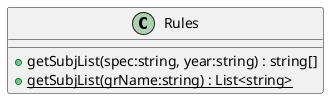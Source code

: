 @startuml
class Rules {
    + getSubjList(spec:string, year:string) : string[]
    + {static} getSubjList(grName:string) : List<string>
}
@enduml
